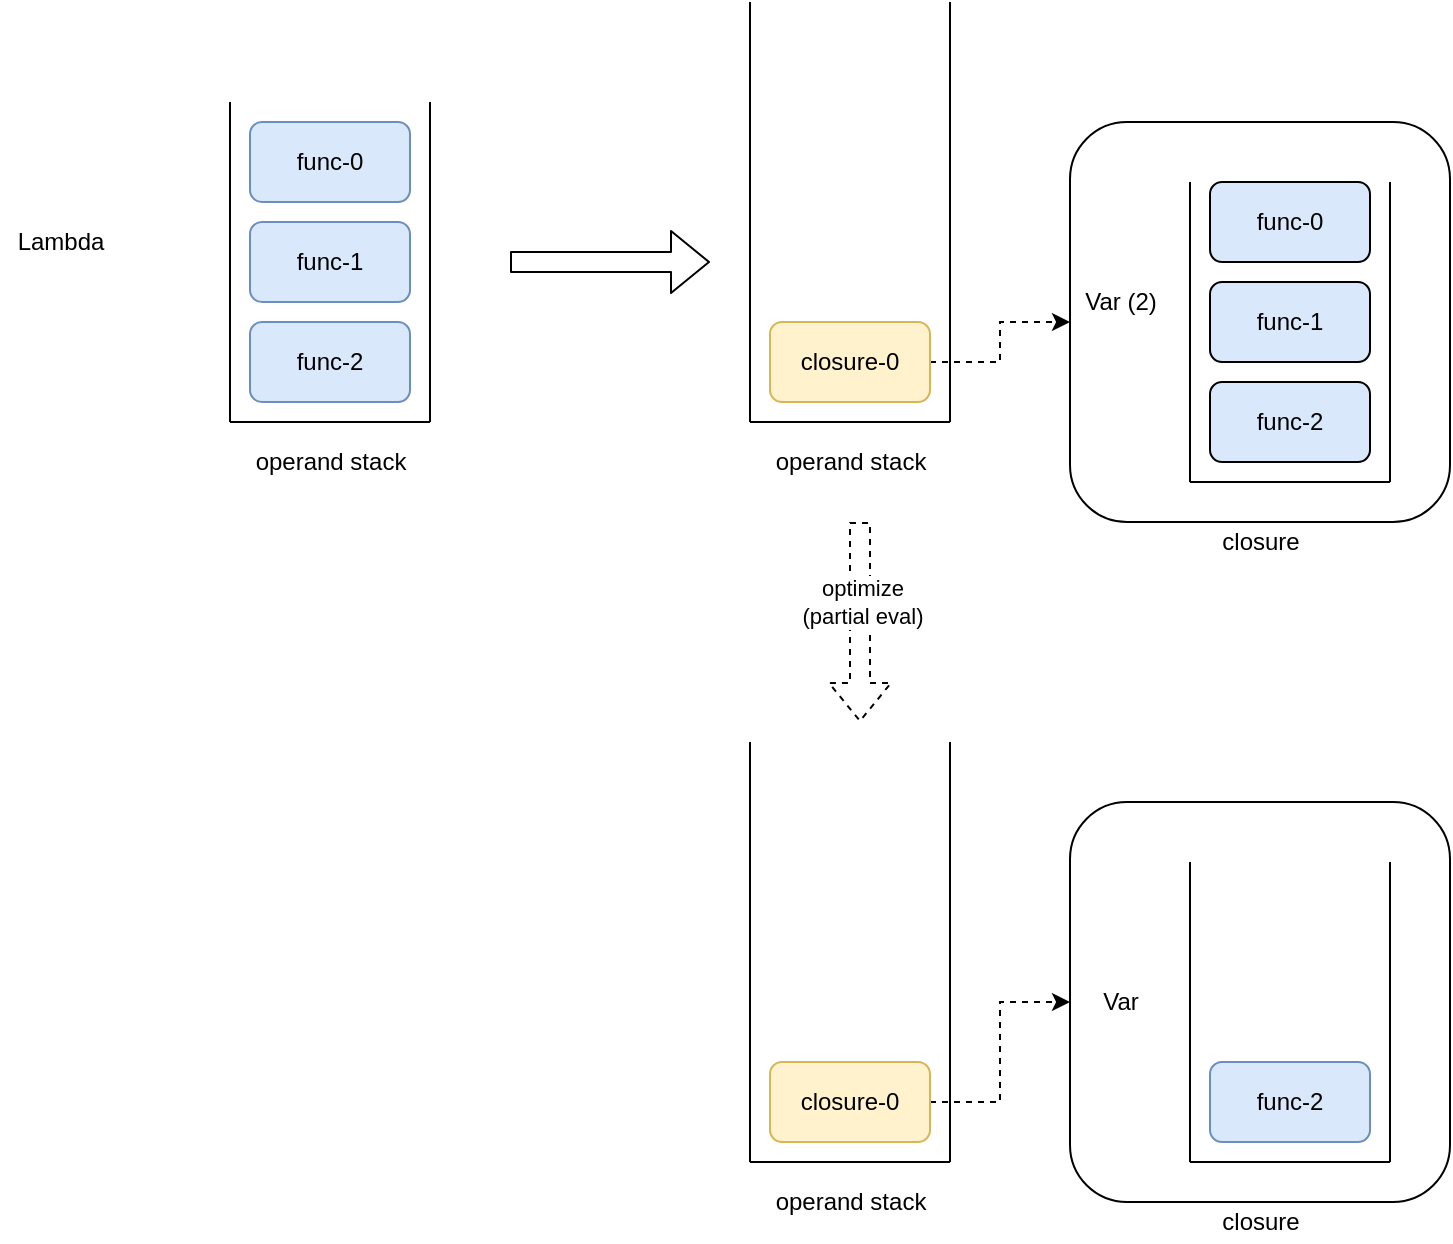 <mxfile version="14.6.13" type="device" pages="6"><diagram name="Lambda" id="348FCAupfBQU5V3i1LDk"><mxGraphModel dx="1106" dy="770" grid="1" gridSize="10" guides="1" tooltips="1" connect="1" arrows="1" fold="1" page="1" pageScale="1" pageWidth="1100" pageHeight="850" math="0" shadow="0"><root><mxCell id="SAg1tCTygt9c7PfXmSxl-0"/><mxCell id="SAg1tCTygt9c7PfXmSxl-1" parent="SAg1tCTygt9c7PfXmSxl-0"/><mxCell id="SAg1tCTygt9c7PfXmSxl-2" value="func-2" style="rounded=1;whiteSpace=wrap;html=1;fillColor=#dae8fc;strokeColor=#6c8ebf;" vertex="1" parent="SAg1tCTygt9c7PfXmSxl-1"><mxGeometry x="250" y="190" width="80" height="40" as="geometry"/></mxCell><mxCell id="SAg1tCTygt9c7PfXmSxl-3" value="" style="endArrow=none;html=1;" edge="1" parent="SAg1tCTygt9c7PfXmSxl-1"><mxGeometry width="50" height="50" relative="1" as="geometry"><mxPoint x="240" y="240" as="sourcePoint"/><mxPoint x="340" y="240" as="targetPoint"/></mxGeometry></mxCell><mxCell id="SAg1tCTygt9c7PfXmSxl-4" value="" style="endArrow=none;html=1;" edge="1" parent="SAg1tCTygt9c7PfXmSxl-1"><mxGeometry width="50" height="50" relative="1" as="geometry"><mxPoint x="240" y="240" as="sourcePoint"/><mxPoint x="240" y="80" as="targetPoint"/></mxGeometry></mxCell><mxCell id="SAg1tCTygt9c7PfXmSxl-5" value="" style="endArrow=none;html=1;" edge="1" parent="SAg1tCTygt9c7PfXmSxl-1"><mxGeometry width="50" height="50" relative="1" as="geometry"><mxPoint x="340" y="240" as="sourcePoint"/><mxPoint x="340" y="80" as="targetPoint"/></mxGeometry></mxCell><mxCell id="SAg1tCTygt9c7PfXmSxl-6" value="operand stack" style="text;html=1;align=center;verticalAlign=middle;resizable=0;points=[];autosize=1;strokeColor=none;" vertex="1" parent="SAg1tCTygt9c7PfXmSxl-1"><mxGeometry x="245" y="250" width="90" height="20" as="geometry"/></mxCell><mxCell id="SAg1tCTygt9c7PfXmSxl-7" value="func-1" style="rounded=1;whiteSpace=wrap;html=1;fillColor=#dae8fc;strokeColor=#6c8ebf;" vertex="1" parent="SAg1tCTygt9c7PfXmSxl-1"><mxGeometry x="250" y="140" width="80" height="40" as="geometry"/></mxCell><mxCell id="SAg1tCTygt9c7PfXmSxl-8" value="func-0" style="rounded=1;whiteSpace=wrap;html=1;fillColor=#dae8fc;strokeColor=#6c8ebf;" vertex="1" parent="SAg1tCTygt9c7PfXmSxl-1"><mxGeometry x="250" y="90" width="80" height="40" as="geometry"/></mxCell><mxCell id="SAg1tCTygt9c7PfXmSxl-9" value="Lambda" style="text;html=1;align=center;verticalAlign=middle;resizable=0;points=[];autosize=1;strokeColor=none;" vertex="1" parent="SAg1tCTygt9c7PfXmSxl-1"><mxGeometry x="125" y="140" width="60" height="20" as="geometry"/></mxCell><mxCell id="SAg1tCTygt9c7PfXmSxl-10" value="" style="shape=flexArrow;endArrow=classic;html=1;" edge="1" parent="SAg1tCTygt9c7PfXmSxl-1"><mxGeometry width="50" height="50" relative="1" as="geometry"><mxPoint x="380" y="160" as="sourcePoint"/><mxPoint x="480" y="160" as="targetPoint"/></mxGeometry></mxCell><mxCell id="SAg1tCTygt9c7PfXmSxl-12" value="" style="endArrow=none;html=1;" edge="1" parent="SAg1tCTygt9c7PfXmSxl-1"><mxGeometry width="50" height="50" relative="1" as="geometry"><mxPoint x="500" y="240" as="sourcePoint"/><mxPoint x="600" y="240" as="targetPoint"/></mxGeometry></mxCell><mxCell id="SAg1tCTygt9c7PfXmSxl-13" value="" style="endArrow=none;html=1;" edge="1" parent="SAg1tCTygt9c7PfXmSxl-1"><mxGeometry width="50" height="50" relative="1" as="geometry"><mxPoint x="500" y="240" as="sourcePoint"/><mxPoint x="500" y="30" as="targetPoint"/></mxGeometry></mxCell><mxCell id="SAg1tCTygt9c7PfXmSxl-14" value="" style="endArrow=none;html=1;" edge="1" parent="SAg1tCTygt9c7PfXmSxl-1"><mxGeometry width="50" height="50" relative="1" as="geometry"><mxPoint x="600" y="240" as="sourcePoint"/><mxPoint x="600" y="30" as="targetPoint"/></mxGeometry></mxCell><mxCell id="SAg1tCTygt9c7PfXmSxl-15" value="operand stack" style="text;html=1;align=center;verticalAlign=middle;resizable=0;points=[];autosize=1;strokeColor=none;" vertex="1" parent="SAg1tCTygt9c7PfXmSxl-1"><mxGeometry x="505" y="250" width="90" height="20" as="geometry"/></mxCell><mxCell id="7N4Z3BXiJnxPYaWFDunc-18" style="edgeStyle=orthogonalEdgeStyle;rounded=0;orthogonalLoop=1;jettySize=auto;html=1;exitX=1;exitY=0.5;exitDx=0;exitDy=0;entryX=0;entryY=0.5;entryDx=0;entryDy=0;dashed=1;" edge="1" parent="SAg1tCTygt9c7PfXmSxl-1" source="SAg1tCTygt9c7PfXmSxl-19" target="7N4Z3BXiJnxPYaWFDunc-0"><mxGeometry relative="1" as="geometry"/></mxCell><mxCell id="SAg1tCTygt9c7PfXmSxl-19" value="closure-0" style="rounded=1;whiteSpace=wrap;html=1;fillColor=#fff2cc;strokeColor=#d6b656;" vertex="1" parent="SAg1tCTygt9c7PfXmSxl-1"><mxGeometry x="510" y="190" width="80" height="40" as="geometry"/></mxCell><mxCell id="W7GMVkJSq2y8W056X6gi-6" value="" style="shape=flexArrow;endArrow=classic;html=1;dashed=1;" edge="1" parent="SAg1tCTygt9c7PfXmSxl-1"><mxGeometry width="50" height="50" relative="1" as="geometry"><mxPoint x="555" y="290" as="sourcePoint"/><mxPoint x="555" y="390" as="targetPoint"/></mxGeometry></mxCell><mxCell id="W7GMVkJSq2y8W056X6gi-7" value="optimize&lt;br&gt;(partial eval)" style="edgeLabel;html=1;align=center;verticalAlign=middle;resizable=0;points=[];" vertex="1" connectable="0" parent="W7GMVkJSq2y8W056X6gi-6"><mxGeometry x="0.16" y="1" relative="1" as="geometry"><mxPoint y="-18" as="offset"/></mxGeometry></mxCell><mxCell id="kki9QbOyFLFmB54hGaSK-5" value="" style="endArrow=none;html=1;" edge="1" parent="SAg1tCTygt9c7PfXmSxl-1"><mxGeometry width="50" height="50" relative="1" as="geometry"><mxPoint x="500" y="610" as="sourcePoint"/><mxPoint x="600" y="610" as="targetPoint"/></mxGeometry></mxCell><mxCell id="kki9QbOyFLFmB54hGaSK-6" value="" style="endArrow=none;html=1;" edge="1" parent="SAg1tCTygt9c7PfXmSxl-1"><mxGeometry width="50" height="50" relative="1" as="geometry"><mxPoint x="500" y="610" as="sourcePoint"/><mxPoint x="500" y="400" as="targetPoint"/></mxGeometry></mxCell><mxCell id="kki9QbOyFLFmB54hGaSK-7" value="" style="endArrow=none;html=1;" edge="1" parent="SAg1tCTygt9c7PfXmSxl-1"><mxGeometry width="50" height="50" relative="1" as="geometry"><mxPoint x="600" y="610" as="sourcePoint"/><mxPoint x="600" y="400" as="targetPoint"/></mxGeometry></mxCell><mxCell id="kki9QbOyFLFmB54hGaSK-8" value="operand stack" style="text;html=1;align=center;verticalAlign=middle;resizable=0;points=[];autosize=1;strokeColor=none;" vertex="1" parent="SAg1tCTygt9c7PfXmSxl-1"><mxGeometry x="505" y="620" width="90" height="20" as="geometry"/></mxCell><mxCell id="kki9QbOyFLFmB54hGaSK-9" style="edgeStyle=orthogonalEdgeStyle;rounded=0;orthogonalLoop=1;jettySize=auto;html=1;exitX=1;exitY=0.5;exitDx=0;exitDy=0;dashed=1;entryX=0;entryY=0.5;entryDx=0;entryDy=0;" edge="1" parent="SAg1tCTygt9c7PfXmSxl-1" source="kki9QbOyFLFmB54hGaSK-10" target="7N4Z3BXiJnxPYaWFDunc-9"><mxGeometry relative="1" as="geometry"><mxPoint x="640" y="540" as="targetPoint"/></mxGeometry></mxCell><mxCell id="kki9QbOyFLFmB54hGaSK-10" value="closure-0" style="rounded=1;whiteSpace=wrap;html=1;fillColor=#fff2cc;strokeColor=#d6b656;" vertex="1" parent="SAg1tCTygt9c7PfXmSxl-1"><mxGeometry x="510" y="560" width="80" height="40" as="geometry"/></mxCell><mxCell id="7N4Z3BXiJnxPYaWFDunc-0" value="" style="rounded=1;whiteSpace=wrap;html=1;" vertex="1" parent="SAg1tCTygt9c7PfXmSxl-1"><mxGeometry x="660" y="90" width="190" height="200" as="geometry"/></mxCell><mxCell id="7N4Z3BXiJnxPYaWFDunc-1" value="func-2" style="rounded=1;whiteSpace=wrap;html=1;fillColor=#dae8fc;" vertex="1" parent="SAg1tCTygt9c7PfXmSxl-1"><mxGeometry x="730" y="220" width="80" height="40" as="geometry"/></mxCell><mxCell id="7N4Z3BXiJnxPYaWFDunc-2" value="" style="endArrow=none;html=1;" edge="1" parent="SAg1tCTygt9c7PfXmSxl-1"><mxGeometry width="50" height="50" relative="1" as="geometry"><mxPoint x="720" y="270" as="sourcePoint"/><mxPoint x="820" y="270" as="targetPoint"/></mxGeometry></mxCell><mxCell id="7N4Z3BXiJnxPYaWFDunc-3" value="" style="endArrow=none;html=1;" edge="1" parent="SAg1tCTygt9c7PfXmSxl-1"><mxGeometry width="50" height="50" relative="1" as="geometry"><mxPoint x="720" y="270" as="sourcePoint"/><mxPoint x="720" y="120" as="targetPoint"/></mxGeometry></mxCell><mxCell id="7N4Z3BXiJnxPYaWFDunc-4" value="" style="endArrow=none;html=1;" edge="1" parent="SAg1tCTygt9c7PfXmSxl-1"><mxGeometry width="50" height="50" relative="1" as="geometry"><mxPoint x="820" y="270" as="sourcePoint"/><mxPoint x="820" y="120" as="targetPoint"/></mxGeometry></mxCell><mxCell id="7N4Z3BXiJnxPYaWFDunc-5" value="closure" style="text;html=1;align=center;verticalAlign=middle;resizable=0;points=[];autosize=1;strokeColor=none;" vertex="1" parent="SAg1tCTygt9c7PfXmSxl-1"><mxGeometry x="730" y="290" width="50" height="20" as="geometry"/></mxCell><mxCell id="7N4Z3BXiJnxPYaWFDunc-6" value="func-1" style="rounded=1;whiteSpace=wrap;html=1;fillColor=#dae8fc;" vertex="1" parent="SAg1tCTygt9c7PfXmSxl-1"><mxGeometry x="730" y="170" width="80" height="40" as="geometry"/></mxCell><mxCell id="7N4Z3BXiJnxPYaWFDunc-7" value="func-0" style="rounded=1;whiteSpace=wrap;html=1;fillColor=#dae8fc;" vertex="1" parent="SAg1tCTygt9c7PfXmSxl-1"><mxGeometry x="730" y="120" width="80" height="40" as="geometry"/></mxCell><mxCell id="7N4Z3BXiJnxPYaWFDunc-8" value="Var (2)" style="text;html=1;align=center;verticalAlign=middle;resizable=0;points=[];autosize=1;strokeColor=none;" vertex="1" parent="SAg1tCTygt9c7PfXmSxl-1"><mxGeometry x="660" y="170" width="50" height="20" as="geometry"/></mxCell><mxCell id="7N4Z3BXiJnxPYaWFDunc-9" value="" style="rounded=1;whiteSpace=wrap;html=1;" vertex="1" parent="SAg1tCTygt9c7PfXmSxl-1"><mxGeometry x="660" y="430" width="190" height="200" as="geometry"/></mxCell><mxCell id="7N4Z3BXiJnxPYaWFDunc-10" value="func-2" style="rounded=1;whiteSpace=wrap;html=1;fillColor=#dae8fc;strokeColor=#6c8ebf;" vertex="1" parent="SAg1tCTygt9c7PfXmSxl-1"><mxGeometry x="730" y="560" width="80" height="40" as="geometry"/></mxCell><mxCell id="7N4Z3BXiJnxPYaWFDunc-11" value="" style="endArrow=none;html=1;" edge="1" parent="SAg1tCTygt9c7PfXmSxl-1"><mxGeometry width="50" height="50" relative="1" as="geometry"><mxPoint x="720" y="610" as="sourcePoint"/><mxPoint x="820" y="610" as="targetPoint"/></mxGeometry></mxCell><mxCell id="7N4Z3BXiJnxPYaWFDunc-12" value="" style="endArrow=none;html=1;" edge="1" parent="SAg1tCTygt9c7PfXmSxl-1"><mxGeometry width="50" height="50" relative="1" as="geometry"><mxPoint x="720" y="610" as="sourcePoint"/><mxPoint x="720" y="460" as="targetPoint"/></mxGeometry></mxCell><mxCell id="7N4Z3BXiJnxPYaWFDunc-13" value="" style="endArrow=none;html=1;" edge="1" parent="SAg1tCTygt9c7PfXmSxl-1"><mxGeometry width="50" height="50" relative="1" as="geometry"><mxPoint x="820" y="610" as="sourcePoint"/><mxPoint x="820" y="460" as="targetPoint"/></mxGeometry></mxCell><mxCell id="7N4Z3BXiJnxPYaWFDunc-14" value="closure" style="text;html=1;align=center;verticalAlign=middle;resizable=0;points=[];autosize=1;strokeColor=none;" vertex="1" parent="SAg1tCTygt9c7PfXmSxl-1"><mxGeometry x="730" y="630" width="50" height="20" as="geometry"/></mxCell><mxCell id="7N4Z3BXiJnxPYaWFDunc-17" value="Var" style="text;html=1;align=center;verticalAlign=middle;resizable=0;points=[];autosize=1;strokeColor=none;" vertex="1" parent="SAg1tCTygt9c7PfXmSxl-1"><mxGeometry x="670" y="520" width="30" height="20" as="geometry"/></mxCell></root></mxGraphModel></diagram><diagram name="EOF Lambda" id="vLvxSfja4Ih8L-98gNEA"><mxGraphModel dx="1106" dy="770" grid="1" gridSize="10" guides="1" tooltips="1" connect="1" arrows="1" fold="1" page="1" pageScale="1" pageWidth="1100" pageHeight="850" math="0" shadow="0"><root><mxCell id="JdlMsCpa7BMeHSt-E1Qi-0"/><mxCell id="JdlMsCpa7BMeHSt-E1Qi-1" parent="JdlMsCpa7BMeHSt-E1Qi-0"/><mxCell id="JdlMsCpa7BMeHSt-E1Qi-3" value="" style="endArrow=none;html=1;" edge="1" parent="JdlMsCpa7BMeHSt-E1Qi-1"><mxGeometry width="50" height="50" relative="1" as="geometry"><mxPoint x="240" y="240" as="sourcePoint"/><mxPoint x="340" y="240" as="targetPoint"/></mxGeometry></mxCell><mxCell id="JdlMsCpa7BMeHSt-E1Qi-4" value="" style="endArrow=none;html=1;" edge="1" parent="JdlMsCpa7BMeHSt-E1Qi-1"><mxGeometry width="50" height="50" relative="1" as="geometry"><mxPoint x="240" y="240" as="sourcePoint"/><mxPoint x="240" y="80" as="targetPoint"/></mxGeometry></mxCell><mxCell id="JdlMsCpa7BMeHSt-E1Qi-5" value="" style="endArrow=none;html=1;" edge="1" parent="JdlMsCpa7BMeHSt-E1Qi-1"><mxGeometry width="50" height="50" relative="1" as="geometry"><mxPoint x="340" y="240" as="sourcePoint"/><mxPoint x="340" y="80" as="targetPoint"/></mxGeometry></mxCell><mxCell id="JdlMsCpa7BMeHSt-E1Qi-6" value="operand stack" style="text;html=1;align=center;verticalAlign=middle;resizable=0;points=[];autosize=1;strokeColor=none;" vertex="1" parent="JdlMsCpa7BMeHSt-E1Qi-1"><mxGeometry x="245" y="250" width="90" height="20" as="geometry"/></mxCell><mxCell id="JdlMsCpa7BMeHSt-E1Qi-9" value="Lambda" style="text;html=1;align=center;verticalAlign=middle;resizable=0;points=[];autosize=1;strokeColor=none;" vertex="1" parent="JdlMsCpa7BMeHSt-E1Qi-1"><mxGeometry x="125" y="140" width="60" height="20" as="geometry"/></mxCell><mxCell id="JdlMsCpa7BMeHSt-E1Qi-42" value="exit (0);" style="text;html=1;align=center;verticalAlign=middle;resizable=0;points=[];autosize=1;strokeColor=none;" vertex="1" parent="JdlMsCpa7BMeHSt-E1Qi-1"><mxGeometry x="350" y="150" width="60" height="20" as="geometry"/></mxCell></root></mxGraphModel></diagram><diagram name="Apply" id="Q0ITqQnm8Vqi1zoVm5B8"><mxGraphModel dx="1106" dy="770" grid="1" gridSize="10" guides="1" tooltips="1" connect="1" arrows="1" fold="1" page="1" pageScale="1" pageWidth="1100" pageHeight="850" math="0" shadow="0"><root><mxCell id="WT_NVvZGIJ92BrZRleEx-0"/><mxCell id="WT_NVvZGIJ92BrZRleEx-1" parent="WT_NVvZGIJ92BrZRleEx-0"/><mxCell id="WT_NVvZGIJ92BrZRleEx-2" value="func-2" style="rounded=1;whiteSpace=wrap;html=1;fillColor=#dae8fc;strokeColor=#6c8ebf;" vertex="1" parent="WT_NVvZGIJ92BrZRleEx-1"><mxGeometry x="690" y="195" width="80" height="40" as="geometry"/></mxCell><mxCell id="WT_NVvZGIJ92BrZRleEx-3" value="" style="endArrow=none;html=1;" edge="1" parent="WT_NVvZGIJ92BrZRleEx-1"><mxGeometry width="50" height="50" relative="1" as="geometry"><mxPoint x="680" y="245" as="sourcePoint"/><mxPoint x="780" y="245" as="targetPoint"/></mxGeometry></mxCell><mxCell id="WT_NVvZGIJ92BrZRleEx-4" value="" style="endArrow=none;html=1;" edge="1" parent="WT_NVvZGIJ92BrZRleEx-1"><mxGeometry width="50" height="50" relative="1" as="geometry"><mxPoint x="680" y="245" as="sourcePoint"/><mxPoint x="680" y="85" as="targetPoint"/></mxGeometry></mxCell><mxCell id="WT_NVvZGIJ92BrZRleEx-5" value="" style="endArrow=none;html=1;" edge="1" parent="WT_NVvZGIJ92BrZRleEx-1"><mxGeometry width="50" height="50" relative="1" as="geometry"><mxPoint x="780" y="245" as="sourcePoint"/><mxPoint x="780" y="85" as="targetPoint"/></mxGeometry></mxCell><mxCell id="WT_NVvZGIJ92BrZRleEx-6" value="operand stack" style="text;html=1;align=center;verticalAlign=middle;resizable=0;points=[];autosize=1;strokeColor=none;" vertex="1" parent="WT_NVvZGIJ92BrZRleEx-1"><mxGeometry x="685" y="255" width="90" height="20" as="geometry"/></mxCell><mxCell id="WT_NVvZGIJ92BrZRleEx-9" value="Apply" style="text;html=1;align=center;verticalAlign=middle;resizable=0;points=[];autosize=1;strokeColor=none;" vertex="1" parent="WT_NVvZGIJ92BrZRleEx-1"><mxGeometry x="130" y="140" width="50" height="20" as="geometry"/></mxCell><mxCell id="WT_NVvZGIJ92BrZRleEx-10" value="" style="shape=flexArrow;endArrow=classic;html=1;" edge="1" parent="WT_NVvZGIJ92BrZRleEx-1"><mxGeometry width="50" height="50" relative="1" as="geometry"><mxPoint x="560" y="179.5" as="sourcePoint"/><mxPoint x="660" y="179.5" as="targetPoint"/></mxGeometry></mxCell><mxCell id="WT_NVvZGIJ92BrZRleEx-11" value="" style="endArrow=none;html=1;" edge="1" parent="WT_NVvZGIJ92BrZRleEx-1"><mxGeometry width="50" height="50" relative="1" as="geometry"><mxPoint x="200" y="240" as="sourcePoint"/><mxPoint x="300" y="240" as="targetPoint"/></mxGeometry></mxCell><mxCell id="WT_NVvZGIJ92BrZRleEx-12" value="" style="endArrow=none;html=1;" edge="1" parent="WT_NVvZGIJ92BrZRleEx-1"><mxGeometry width="50" height="50" relative="1" as="geometry"><mxPoint x="200" y="240" as="sourcePoint"/><mxPoint x="200" y="30" as="targetPoint"/></mxGeometry></mxCell><mxCell id="WT_NVvZGIJ92BrZRleEx-13" value="" style="endArrow=none;html=1;" edge="1" parent="WT_NVvZGIJ92BrZRleEx-1"><mxGeometry width="50" height="50" relative="1" as="geometry"><mxPoint x="300" y="240" as="sourcePoint"/><mxPoint x="300" y="30" as="targetPoint"/></mxGeometry></mxCell><mxCell id="WT_NVvZGIJ92BrZRleEx-14" value="operand stack" style="text;html=1;align=center;verticalAlign=middle;resizable=0;points=[];autosize=1;strokeColor=none;" vertex="1" parent="WT_NVvZGIJ92BrZRleEx-1"><mxGeometry x="205" y="250" width="90" height="20" as="geometry"/></mxCell><mxCell id="WT_NVvZGIJ92BrZRleEx-15" style="edgeStyle=orthogonalEdgeStyle;rounded=0;orthogonalLoop=1;jettySize=auto;html=1;exitX=1;exitY=0.5;exitDx=0;exitDy=0;entryX=0;entryY=0.5;entryDx=0;entryDy=0;dashed=1;" edge="1" parent="WT_NVvZGIJ92BrZRleEx-1" source="WT_NVvZGIJ92BrZRleEx-16" target="WT_NVvZGIJ92BrZRleEx-26"><mxGeometry relative="1" as="geometry"/></mxCell><mxCell id="WT_NVvZGIJ92BrZRleEx-16" value="closure-0" style="rounded=1;whiteSpace=wrap;html=1;fillColor=#fff2cc;strokeColor=#d6b656;" vertex="1" parent="WT_NVvZGIJ92BrZRleEx-1"><mxGeometry x="210" y="190" width="80" height="40" as="geometry"/></mxCell><mxCell id="WT_NVvZGIJ92BrZRleEx-17" value="" style="shape=flexArrow;endArrow=classic;html=1;dashed=1;" edge="1" parent="WT_NVvZGIJ92BrZRleEx-1"><mxGeometry width="50" height="50" relative="1" as="geometry"><mxPoint x="255" y="290" as="sourcePoint"/><mxPoint x="255" y="390" as="targetPoint"/></mxGeometry></mxCell><mxCell id="WT_NVvZGIJ92BrZRleEx-18" value="optimize&lt;br&gt;(partial eval)" style="edgeLabel;html=1;align=center;verticalAlign=middle;resizable=0;points=[];" vertex="1" connectable="0" parent="WT_NVvZGIJ92BrZRleEx-17"><mxGeometry x="0.16" y="1" relative="1" as="geometry"><mxPoint y="-18" as="offset"/></mxGeometry></mxCell><mxCell id="WT_NVvZGIJ92BrZRleEx-19" value="" style="endArrow=none;html=1;" edge="1" parent="WT_NVvZGIJ92BrZRleEx-1"><mxGeometry width="50" height="50" relative="1" as="geometry"><mxPoint x="200" y="610" as="sourcePoint"/><mxPoint x="300" y="610" as="targetPoint"/></mxGeometry></mxCell><mxCell id="WT_NVvZGIJ92BrZRleEx-20" value="" style="endArrow=none;html=1;" edge="1" parent="WT_NVvZGIJ92BrZRleEx-1"><mxGeometry width="50" height="50" relative="1" as="geometry"><mxPoint x="200" y="610" as="sourcePoint"/><mxPoint x="200" y="400" as="targetPoint"/></mxGeometry></mxCell><mxCell id="WT_NVvZGIJ92BrZRleEx-21" value="" style="endArrow=none;html=1;" edge="1" parent="WT_NVvZGIJ92BrZRleEx-1"><mxGeometry width="50" height="50" relative="1" as="geometry"><mxPoint x="300" y="610" as="sourcePoint"/><mxPoint x="300" y="400" as="targetPoint"/></mxGeometry></mxCell><mxCell id="WT_NVvZGIJ92BrZRleEx-22" value="operand stack" style="text;html=1;align=center;verticalAlign=middle;resizable=0;points=[];autosize=1;strokeColor=none;" vertex="1" parent="WT_NVvZGIJ92BrZRleEx-1"><mxGeometry x="205" y="620" width="90" height="20" as="geometry"/></mxCell><mxCell id="WT_NVvZGIJ92BrZRleEx-23" style="edgeStyle=orthogonalEdgeStyle;rounded=0;orthogonalLoop=1;jettySize=auto;html=1;exitX=1;exitY=0.5;exitDx=0;exitDy=0;dashed=1;entryX=0;entryY=0.5;entryDx=0;entryDy=0;" edge="1" parent="WT_NVvZGIJ92BrZRleEx-1" source="WT_NVvZGIJ92BrZRleEx-24" target="WT_NVvZGIJ92BrZRleEx-35"><mxGeometry relative="1" as="geometry"><mxPoint x="340" y="540" as="targetPoint"/></mxGeometry></mxCell><mxCell id="WT_NVvZGIJ92BrZRleEx-24" value="closure-0" style="rounded=1;whiteSpace=wrap;html=1;fillColor=#fff2cc;strokeColor=#d6b656;" vertex="1" parent="WT_NVvZGIJ92BrZRleEx-1"><mxGeometry x="210" y="560" width="80" height="40" as="geometry"/></mxCell><mxCell id="WT_NVvZGIJ92BrZRleEx-26" value="" style="rounded=1;whiteSpace=wrap;html=1;" vertex="1" parent="WT_NVvZGIJ92BrZRleEx-1"><mxGeometry x="360" y="90" width="190" height="200" as="geometry"/></mxCell><mxCell id="WT_NVvZGIJ92BrZRleEx-27" value="func-2" style="rounded=1;whiteSpace=wrap;html=1;fillColor=#dae8fc;" vertex="1" parent="WT_NVvZGIJ92BrZRleEx-1"><mxGeometry x="430" y="220" width="80" height="40" as="geometry"/></mxCell><mxCell id="WT_NVvZGIJ92BrZRleEx-28" value="" style="endArrow=none;html=1;" edge="1" parent="WT_NVvZGIJ92BrZRleEx-1"><mxGeometry width="50" height="50" relative="1" as="geometry"><mxPoint x="420" y="270" as="sourcePoint"/><mxPoint x="520" y="270" as="targetPoint"/></mxGeometry></mxCell><mxCell id="WT_NVvZGIJ92BrZRleEx-29" value="" style="endArrow=none;html=1;" edge="1" parent="WT_NVvZGIJ92BrZRleEx-1"><mxGeometry width="50" height="50" relative="1" as="geometry"><mxPoint x="420" y="270" as="sourcePoint"/><mxPoint x="420" y="120" as="targetPoint"/></mxGeometry></mxCell><mxCell id="WT_NVvZGIJ92BrZRleEx-30" value="" style="endArrow=none;html=1;" edge="1" parent="WT_NVvZGIJ92BrZRleEx-1"><mxGeometry width="50" height="50" relative="1" as="geometry"><mxPoint x="520" y="270" as="sourcePoint"/><mxPoint x="520" y="120" as="targetPoint"/></mxGeometry></mxCell><mxCell id="WT_NVvZGIJ92BrZRleEx-31" value="closure" style="text;html=1;align=center;verticalAlign=middle;resizable=0;points=[];autosize=1;strokeColor=none;" vertex="1" parent="WT_NVvZGIJ92BrZRleEx-1"><mxGeometry x="430" y="290" width="50" height="20" as="geometry"/></mxCell><mxCell id="WT_NVvZGIJ92BrZRleEx-32" value="func-1" style="rounded=1;whiteSpace=wrap;html=1;fillColor=#dae8fc;" vertex="1" parent="WT_NVvZGIJ92BrZRleEx-1"><mxGeometry x="430" y="170" width="80" height="40" as="geometry"/></mxCell><mxCell id="WT_NVvZGIJ92BrZRleEx-33" value="func-0" style="rounded=1;whiteSpace=wrap;html=1;fillColor=#dae8fc;" vertex="1" parent="WT_NVvZGIJ92BrZRleEx-1"><mxGeometry x="430" y="120" width="80" height="40" as="geometry"/></mxCell><mxCell id="WT_NVvZGIJ92BrZRleEx-34" value="Var (2)" style="text;html=1;align=center;verticalAlign=middle;resizable=0;points=[];autosize=1;strokeColor=none;" vertex="1" parent="WT_NVvZGIJ92BrZRleEx-1"><mxGeometry x="360" y="170" width="50" height="20" as="geometry"/></mxCell><mxCell id="WT_NVvZGIJ92BrZRleEx-35" value="" style="rounded=1;whiteSpace=wrap;html=1;" vertex="1" parent="WT_NVvZGIJ92BrZRleEx-1"><mxGeometry x="360" y="430" width="190" height="200" as="geometry"/></mxCell><mxCell id="WT_NVvZGIJ92BrZRleEx-36" value="func-2" style="rounded=1;whiteSpace=wrap;html=1;fillColor=#dae8fc;strokeColor=#6c8ebf;" vertex="1" parent="WT_NVvZGIJ92BrZRleEx-1"><mxGeometry x="430" y="560" width="80" height="40" as="geometry"/></mxCell><mxCell id="WT_NVvZGIJ92BrZRleEx-37" value="" style="endArrow=none;html=1;" edge="1" parent="WT_NVvZGIJ92BrZRleEx-1"><mxGeometry width="50" height="50" relative="1" as="geometry"><mxPoint x="420" y="610" as="sourcePoint"/><mxPoint x="520" y="610" as="targetPoint"/></mxGeometry></mxCell><mxCell id="WT_NVvZGIJ92BrZRleEx-38" value="" style="endArrow=none;html=1;" edge="1" parent="WT_NVvZGIJ92BrZRleEx-1"><mxGeometry width="50" height="50" relative="1" as="geometry"><mxPoint x="420" y="610" as="sourcePoint"/><mxPoint x="420" y="460" as="targetPoint"/></mxGeometry></mxCell><mxCell id="WT_NVvZGIJ92BrZRleEx-39" value="" style="endArrow=none;html=1;" edge="1" parent="WT_NVvZGIJ92BrZRleEx-1"><mxGeometry width="50" height="50" relative="1" as="geometry"><mxPoint x="520" y="610" as="sourcePoint"/><mxPoint x="520" y="460" as="targetPoint"/></mxGeometry></mxCell><mxCell id="WT_NVvZGIJ92BrZRleEx-40" value="closure" style="text;html=1;align=center;verticalAlign=middle;resizable=0;points=[];autosize=1;strokeColor=none;" vertex="1" parent="WT_NVvZGIJ92BrZRleEx-1"><mxGeometry x="430" y="630" width="50" height="20" as="geometry"/></mxCell><mxCell id="WT_NVvZGIJ92BrZRleEx-41" value="Var" style="text;html=1;align=center;verticalAlign=middle;resizable=0;points=[];autosize=1;strokeColor=none;" vertex="1" parent="WT_NVvZGIJ92BrZRleEx-1"><mxGeometry x="370" y="520" width="30" height="20" as="geometry"/></mxCell><mxCell id="WT_NVvZGIJ92BrZRleEx-42" value="func-2" style="rounded=1;whiteSpace=wrap;html=1;fillColor=#dae8fc;strokeColor=#6c8ebf;" vertex="1" parent="WT_NVvZGIJ92BrZRleEx-1"><mxGeometry x="690" y="560" width="80" height="40" as="geometry"/></mxCell><mxCell id="WT_NVvZGIJ92BrZRleEx-43" value="" style="endArrow=none;html=1;" edge="1" parent="WT_NVvZGIJ92BrZRleEx-1"><mxGeometry width="50" height="50" relative="1" as="geometry"><mxPoint x="680" y="610" as="sourcePoint"/><mxPoint x="780" y="610" as="targetPoint"/></mxGeometry></mxCell><mxCell id="WT_NVvZGIJ92BrZRleEx-44" value="" style="endArrow=none;html=1;" edge="1" parent="WT_NVvZGIJ92BrZRleEx-1"><mxGeometry width="50" height="50" relative="1" as="geometry"><mxPoint x="680" y="610" as="sourcePoint"/><mxPoint x="680" y="450" as="targetPoint"/></mxGeometry></mxCell><mxCell id="WT_NVvZGIJ92BrZRleEx-45" value="" style="endArrow=none;html=1;" edge="1" parent="WT_NVvZGIJ92BrZRleEx-1"><mxGeometry width="50" height="50" relative="1" as="geometry"><mxPoint x="780" y="610" as="sourcePoint"/><mxPoint x="780" y="450" as="targetPoint"/></mxGeometry></mxCell><mxCell id="WT_NVvZGIJ92BrZRleEx-46" value="operand stack" style="text;html=1;align=center;verticalAlign=middle;resizable=0;points=[];autosize=1;strokeColor=none;" vertex="1" parent="WT_NVvZGIJ92BrZRleEx-1"><mxGeometry x="685" y="620" width="90" height="20" as="geometry"/></mxCell><mxCell id="WT_NVvZGIJ92BrZRleEx-47" value="" style="shape=flexArrow;endArrow=classic;html=1;" edge="1" parent="WT_NVvZGIJ92BrZRleEx-1"><mxGeometry width="50" height="50" relative="1" as="geometry"><mxPoint x="560" y="544.5" as="sourcePoint"/><mxPoint x="660" y="544.5" as="targetPoint"/></mxGeometry></mxCell></root></mxGraphModel></diagram><diagram name="EOF Apply" id="iX0yUjHbOY7Dfj556dFD"><mxGraphModel dx="1106" dy="770" grid="1" gridSize="10" guides="1" tooltips="1" connect="1" arrows="1" fold="1" page="1" pageScale="1" pageWidth="1100" pageHeight="850" math="0" shadow="0"><root><mxCell id="2jcCXjBxgJaMPtQxIbsD-0"/><mxCell id="2jcCXjBxgJaMPtQxIbsD-1" parent="2jcCXjBxgJaMPtQxIbsD-0"/><mxCell id="2jcCXjBxgJaMPtQxIbsD-7" value="Apply&lt;br&gt;EOF" style="text;html=1;align=center;verticalAlign=middle;resizable=0;points=[];autosize=1;strokeColor=none;" vertex="1" parent="2jcCXjBxgJaMPtQxIbsD-1"><mxGeometry x="130" y="135" width="50" height="30" as="geometry"/></mxCell><mxCell id="2jcCXjBxgJaMPtQxIbsD-9" value="" style="endArrow=none;html=1;" edge="1" parent="2jcCXjBxgJaMPtQxIbsD-1"><mxGeometry width="50" height="50" relative="1" as="geometry"><mxPoint x="200" y="240" as="sourcePoint"/><mxPoint x="300" y="240" as="targetPoint"/></mxGeometry></mxCell><mxCell id="2jcCXjBxgJaMPtQxIbsD-10" value="" style="endArrow=none;html=1;" edge="1" parent="2jcCXjBxgJaMPtQxIbsD-1"><mxGeometry width="50" height="50" relative="1" as="geometry"><mxPoint x="200" y="240" as="sourcePoint"/><mxPoint x="200" y="30" as="targetPoint"/></mxGeometry></mxCell><mxCell id="2jcCXjBxgJaMPtQxIbsD-11" value="" style="endArrow=none;html=1;" edge="1" parent="2jcCXjBxgJaMPtQxIbsD-1"><mxGeometry width="50" height="50" relative="1" as="geometry"><mxPoint x="300" y="240" as="sourcePoint"/><mxPoint x="300" y="30" as="targetPoint"/></mxGeometry></mxCell><mxCell id="2jcCXjBxgJaMPtQxIbsD-12" value="operand stack" style="text;html=1;align=center;verticalAlign=middle;resizable=0;points=[];autosize=1;strokeColor=none;" vertex="1" parent="2jcCXjBxgJaMPtQxIbsD-1"><mxGeometry x="205" y="250" width="90" height="20" as="geometry"/></mxCell><mxCell id="2jcCXjBxgJaMPtQxIbsD-15" value="" style="shape=flexArrow;endArrow=classic;html=1;dashed=1;" edge="1" parent="2jcCXjBxgJaMPtQxIbsD-1"><mxGeometry width="50" height="50" relative="1" as="geometry"><mxPoint x="255" y="290" as="sourcePoint"/><mxPoint x="255" y="390" as="targetPoint"/></mxGeometry></mxCell><mxCell id="2jcCXjBxgJaMPtQxIbsD-16" value="optimize&lt;br&gt;(partial eval)" style="edgeLabel;html=1;align=center;verticalAlign=middle;resizable=0;points=[];" vertex="1" connectable="0" parent="2jcCXjBxgJaMPtQxIbsD-15"><mxGeometry x="0.16" y="1" relative="1" as="geometry"><mxPoint y="-18" as="offset"/></mxGeometry></mxCell><mxCell id="2jcCXjBxgJaMPtQxIbsD-17" value="" style="endArrow=none;html=1;" edge="1" parent="2jcCXjBxgJaMPtQxIbsD-1"><mxGeometry width="50" height="50" relative="1" as="geometry"><mxPoint x="200" y="610" as="sourcePoint"/><mxPoint x="300" y="610" as="targetPoint"/></mxGeometry></mxCell><mxCell id="2jcCXjBxgJaMPtQxIbsD-18" value="" style="endArrow=none;html=1;" edge="1" parent="2jcCXjBxgJaMPtQxIbsD-1"><mxGeometry width="50" height="50" relative="1" as="geometry"><mxPoint x="200" y="610" as="sourcePoint"/><mxPoint x="200" y="400" as="targetPoint"/></mxGeometry></mxCell><mxCell id="2jcCXjBxgJaMPtQxIbsD-19" value="" style="endArrow=none;html=1;" edge="1" parent="2jcCXjBxgJaMPtQxIbsD-1"><mxGeometry width="50" height="50" relative="1" as="geometry"><mxPoint x="300" y="610" as="sourcePoint"/><mxPoint x="300" y="400" as="targetPoint"/></mxGeometry></mxCell><mxCell id="2jcCXjBxgJaMPtQxIbsD-20" value="operand stack" style="text;html=1;align=center;verticalAlign=middle;resizable=0;points=[];autosize=1;strokeColor=none;" vertex="1" parent="2jcCXjBxgJaMPtQxIbsD-1"><mxGeometry x="205" y="620" width="90" height="20" as="geometry"/></mxCell><mxCell id="S8IqdXtpSbiWCE-D4JuI-0" value="exit (0);" style="text;html=1;align=center;verticalAlign=middle;resizable=0;points=[];autosize=1;strokeColor=none;" vertex="1" parent="2jcCXjBxgJaMPtQxIbsD-1"><mxGeometry x="320" y="140" width="60" height="20" as="geometry"/></mxCell></root></mxGraphModel></diagram><diagram id="xKRyh1jLsGCM5kfq_yUA" name="Gro"><mxGraphModel dx="1106" dy="770" grid="1" gridSize="10" guides="1" tooltips="1" connect="1" arrows="1" fold="1" page="1" pageScale="1" pageWidth="1100" pageHeight="850" math="0" shadow="0"><root><mxCell id="PHUDkqUV3l8qjdXIwXu1-0"/><mxCell id="PHUDkqUV3l8qjdXIwXu1-1" parent="PHUDkqUV3l8qjdXIwXu1-0"/><mxCell id="WIUMSvhdKZuumZbUuOUa-0" value="" style="shape=flexArrow;endArrow=classic;html=1;" edge="1" parent="PHUDkqUV3l8qjdXIwXu1-1"><mxGeometry width="50" height="50" relative="1" as="geometry"><mxPoint x="360" y="160" as="sourcePoint"/><mxPoint x="460" y="160" as="targetPoint"/></mxGeometry></mxCell><mxCell id="WIUMSvhdKZuumZbUuOUa-1" value="" style="endArrow=none;html=1;" edge="1" parent="PHUDkqUV3l8qjdXIwXu1-1"><mxGeometry width="50" height="50" relative="1" as="geometry"><mxPoint x="160" y="240" as="sourcePoint"/><mxPoint x="260" y="240" as="targetPoint"/></mxGeometry></mxCell><mxCell id="WIUMSvhdKZuumZbUuOUa-2" value="" style="endArrow=none;html=1;" edge="1" parent="PHUDkqUV3l8qjdXIwXu1-1"><mxGeometry width="50" height="50" relative="1" as="geometry"><mxPoint x="160" y="240" as="sourcePoint"/><mxPoint x="160" y="90" as="targetPoint"/></mxGeometry></mxCell><mxCell id="WIUMSvhdKZuumZbUuOUa-3" value="" style="endArrow=none;html=1;" edge="1" parent="PHUDkqUV3l8qjdXIwXu1-1"><mxGeometry width="50" height="50" relative="1" as="geometry"><mxPoint x="260" y="240" as="sourcePoint"/><mxPoint x="260" y="90" as="targetPoint"/></mxGeometry></mxCell><mxCell id="WIUMSvhdKZuumZbUuOUa-4" value="operand stack" style="text;html=1;align=center;verticalAlign=middle;resizable=0;points=[];autosize=1;strokeColor=none;" vertex="1" parent="PHUDkqUV3l8qjdXIwXu1-1"><mxGeometry x="165" y="250" width="90" height="20" as="geometry"/></mxCell><mxCell id="WIUMSvhdKZuumZbUuOUa-5" value="func-false" style="rounded=1;whiteSpace=wrap;html=1;fillColor=#dae8fc;" vertex="1" parent="PHUDkqUV3l8qjdXIwXu1-1"><mxGeometry x="490" y="190" width="80" height="40" as="geometry"/></mxCell><mxCell id="WIUMSvhdKZuumZbUuOUa-6" value="" style="endArrow=none;html=1;" edge="1" parent="PHUDkqUV3l8qjdXIwXu1-1"><mxGeometry width="50" height="50" relative="1" as="geometry"><mxPoint x="480" y="240" as="sourcePoint"/><mxPoint x="580" y="240" as="targetPoint"/></mxGeometry></mxCell><mxCell id="WIUMSvhdKZuumZbUuOUa-7" value="" style="endArrow=none;html=1;" edge="1" parent="PHUDkqUV3l8qjdXIwXu1-1"><mxGeometry width="50" height="50" relative="1" as="geometry"><mxPoint x="480" y="240" as="sourcePoint"/><mxPoint x="480" y="90" as="targetPoint"/></mxGeometry></mxCell><mxCell id="WIUMSvhdKZuumZbUuOUa-8" value="" style="endArrow=none;html=1;" edge="1" parent="PHUDkqUV3l8qjdXIwXu1-1"><mxGeometry width="50" height="50" relative="1" as="geometry"><mxPoint x="580" y="240" as="sourcePoint"/><mxPoint x="580" y="90" as="targetPoint"/></mxGeometry></mxCell><mxCell id="WIUMSvhdKZuumZbUuOUa-9" value="operand stack" style="text;html=1;align=center;verticalAlign=middle;resizable=0;points=[];autosize=1;strokeColor=none;" vertex="1" parent="PHUDkqUV3l8qjdXIwXu1-1"><mxGeometry x="485" y="250" width="90" height="20" as="geometry"/></mxCell><mxCell id="WIUMSvhdKZuumZbUuOUa-10" value="stdin" style="text;html=1;align=center;verticalAlign=middle;resizable=0;points=[];autosize=1;strokeColor=none;" vertex="1" parent="PHUDkqUV3l8qjdXIwXu1-1"><mxGeometry x="160" y="370" width="40" height="20" as="geometry"/></mxCell><mxCell id="WIUMSvhdKZuumZbUuOUa-12" value="'0'" style="rounded=0;whiteSpace=wrap;html=1;fillColor=#d5e8d4;strokeColor=#82b366;" vertex="1" parent="PHUDkqUV3l8qjdXIwXu1-1"><mxGeometry x="160" y="400" width="40" height="40" as="geometry"/></mxCell><mxCell id="WIUMSvhdKZuumZbUuOUa-13" value="'1'" style="rounded=0;whiteSpace=wrap;html=1;fillColor=#d5e8d4;strokeColor=#82b366;" vertex="1" parent="PHUDkqUV3l8qjdXIwXu1-1"><mxGeometry x="200" y="400" width="40" height="40" as="geometry"/></mxCell><mxCell id="WIUMSvhdKZuumZbUuOUa-14" value="'0'" style="rounded=0;whiteSpace=wrap;html=1;fillColor=#d5e8d4;strokeColor=#82b366;" vertex="1" parent="PHUDkqUV3l8qjdXIwXu1-1"><mxGeometry x="240" y="400" width="40" height="40" as="geometry"/></mxCell><mxCell id="WIUMSvhdKZuumZbUuOUa-15" value="'1'" style="rounded=0;whiteSpace=wrap;html=1;fillColor=#d5e8d4;strokeColor=#82b366;" vertex="1" parent="PHUDkqUV3l8qjdXIwXu1-1"><mxGeometry x="280" y="400" width="40" height="40" as="geometry"/></mxCell><mxCell id="WIUMSvhdKZuumZbUuOUa-16" value="" style="shape=flexArrow;endArrow=classic;html=1;" edge="1" parent="PHUDkqUV3l8qjdXIwXu1-1"><mxGeometry width="50" height="50" relative="1" as="geometry"><mxPoint x="360" y="419.5" as="sourcePoint"/><mxPoint x="460" y="419.5" as="targetPoint"/></mxGeometry></mxCell><mxCell id="WIUMSvhdKZuumZbUuOUa-17" value="stdin" style="text;html=1;align=center;verticalAlign=middle;resizable=0;points=[];autosize=1;strokeColor=none;" vertex="1" parent="PHUDkqUV3l8qjdXIwXu1-1"><mxGeometry x="480" y="370" width="40" height="20" as="geometry"/></mxCell><mxCell id="WIUMSvhdKZuumZbUuOUa-19" value="'1'" style="rounded=0;whiteSpace=wrap;html=1;fillColor=#d5e8d4;strokeColor=#82b366;" vertex="1" parent="PHUDkqUV3l8qjdXIwXu1-1"><mxGeometry x="520" y="400" width="40" height="40" as="geometry"/></mxCell><mxCell id="WIUMSvhdKZuumZbUuOUa-20" value="'0'" style="rounded=0;whiteSpace=wrap;html=1;fillColor=#d5e8d4;strokeColor=#82b366;" vertex="1" parent="PHUDkqUV3l8qjdXIwXu1-1"><mxGeometry x="560" y="400" width="40" height="40" as="geometry"/></mxCell><mxCell id="WIUMSvhdKZuumZbUuOUa-21" value="'1'" style="rounded=0;whiteSpace=wrap;html=1;fillColor=#d5e8d4;strokeColor=#82b366;" vertex="1" parent="PHUDkqUV3l8qjdXIwXu1-1"><mxGeometry x="600" y="400" width="40" height="40" as="geometry"/></mxCell></root></mxGraphModel></diagram><diagram name="EOF Gro" id="KozanKIbxDW4795bsOc2"><mxGraphModel dx="1106" dy="770" grid="1" gridSize="10" guides="1" tooltips="1" connect="1" arrows="1" fold="1" page="1" pageScale="1" pageWidth="1100" pageHeight="850" math="0" shadow="0"><root><mxCell id="MTyhNHsOLp8xmA2iqXFK-0"/><mxCell id="MTyhNHsOLp8xmA2iqXFK-1" parent="MTyhNHsOLp8xmA2iqXFK-0"/><mxCell id="MTyhNHsOLp8xmA2iqXFK-2" value="" style="shape=flexArrow;endArrow=classic;html=1;" edge="1" parent="MTyhNHsOLp8xmA2iqXFK-1"><mxGeometry width="50" height="50" relative="1" as="geometry"><mxPoint x="360" y="160" as="sourcePoint"/><mxPoint x="460" y="160" as="targetPoint"/></mxGeometry></mxCell><mxCell id="MTyhNHsOLp8xmA2iqXFK-3" value="" style="endArrow=none;html=1;" edge="1" parent="MTyhNHsOLp8xmA2iqXFK-1"><mxGeometry width="50" height="50" relative="1" as="geometry"><mxPoint x="160" y="240" as="sourcePoint"/><mxPoint x="260" y="240" as="targetPoint"/></mxGeometry></mxCell><mxCell id="MTyhNHsOLp8xmA2iqXFK-4" value="" style="endArrow=none;html=1;" edge="1" parent="MTyhNHsOLp8xmA2iqXFK-1"><mxGeometry width="50" height="50" relative="1" as="geometry"><mxPoint x="160" y="240" as="sourcePoint"/><mxPoint x="160" y="90" as="targetPoint"/></mxGeometry></mxCell><mxCell id="MTyhNHsOLp8xmA2iqXFK-5" value="" style="endArrow=none;html=1;" edge="1" parent="MTyhNHsOLp8xmA2iqXFK-1"><mxGeometry width="50" height="50" relative="1" as="geometry"><mxPoint x="260" y="240" as="sourcePoint"/><mxPoint x="260" y="90" as="targetPoint"/></mxGeometry></mxCell><mxCell id="MTyhNHsOLp8xmA2iqXFK-6" value="operand stack" style="text;html=1;align=center;verticalAlign=middle;resizable=0;points=[];autosize=1;strokeColor=none;" vertex="1" parent="MTyhNHsOLp8xmA2iqXFK-1"><mxGeometry x="165" y="250" width="90" height="20" as="geometry"/></mxCell><mxCell id="MTyhNHsOLp8xmA2iqXFK-7" value="func-false" style="rounded=1;whiteSpace=wrap;html=1;fillColor=#dae8fc;" vertex="1" parent="MTyhNHsOLp8xmA2iqXFK-1"><mxGeometry x="490" y="190" width="80" height="40" as="geometry"/></mxCell><mxCell id="MTyhNHsOLp8xmA2iqXFK-8" value="" style="endArrow=none;html=1;" edge="1" parent="MTyhNHsOLp8xmA2iqXFK-1"><mxGeometry width="50" height="50" relative="1" as="geometry"><mxPoint x="480" y="240" as="sourcePoint"/><mxPoint x="580" y="240" as="targetPoint"/></mxGeometry></mxCell><mxCell id="MTyhNHsOLp8xmA2iqXFK-9" value="" style="endArrow=none;html=1;" edge="1" parent="MTyhNHsOLp8xmA2iqXFK-1"><mxGeometry width="50" height="50" relative="1" as="geometry"><mxPoint x="480" y="240" as="sourcePoint"/><mxPoint x="480" y="90" as="targetPoint"/></mxGeometry></mxCell><mxCell id="MTyhNHsOLp8xmA2iqXFK-10" value="" style="endArrow=none;html=1;" edge="1" parent="MTyhNHsOLp8xmA2iqXFK-1"><mxGeometry width="50" height="50" relative="1" as="geometry"><mxPoint x="580" y="240" as="sourcePoint"/><mxPoint x="580" y="90" as="targetPoint"/></mxGeometry></mxCell><mxCell id="MTyhNHsOLp8xmA2iqXFK-11" value="operand stack" style="text;html=1;align=center;verticalAlign=middle;resizable=0;points=[];autosize=1;strokeColor=none;" vertex="1" parent="MTyhNHsOLp8xmA2iqXFK-1"><mxGeometry x="485" y="250" width="90" height="20" as="geometry"/></mxCell><mxCell id="MTyhNHsOLp8xmA2iqXFK-12" value="stdin" style="text;html=1;align=center;verticalAlign=middle;resizable=0;points=[];autosize=1;strokeColor=none;" vertex="1" parent="MTyhNHsOLp8xmA2iqXFK-1"><mxGeometry x="160" y="370" width="40" height="20" as="geometry"/></mxCell><mxCell id="MTyhNHsOLp8xmA2iqXFK-17" value="" style="shape=flexArrow;endArrow=classic;html=1;" edge="1" parent="MTyhNHsOLp8xmA2iqXFK-1"><mxGeometry width="50" height="50" relative="1" as="geometry"><mxPoint x="360" y="419.5" as="sourcePoint"/><mxPoint x="460" y="419.5" as="targetPoint"/></mxGeometry></mxCell><mxCell id="MTyhNHsOLp8xmA2iqXFK-18" value="stdin" style="text;html=1;align=center;verticalAlign=middle;resizable=0;points=[];autosize=1;strokeColor=none;" vertex="1" parent="MTyhNHsOLp8xmA2iqXFK-1"><mxGeometry x="480" y="370" width="40" height="20" as="geometry"/></mxCell></root></mxGraphModel></diagram></mxfile>